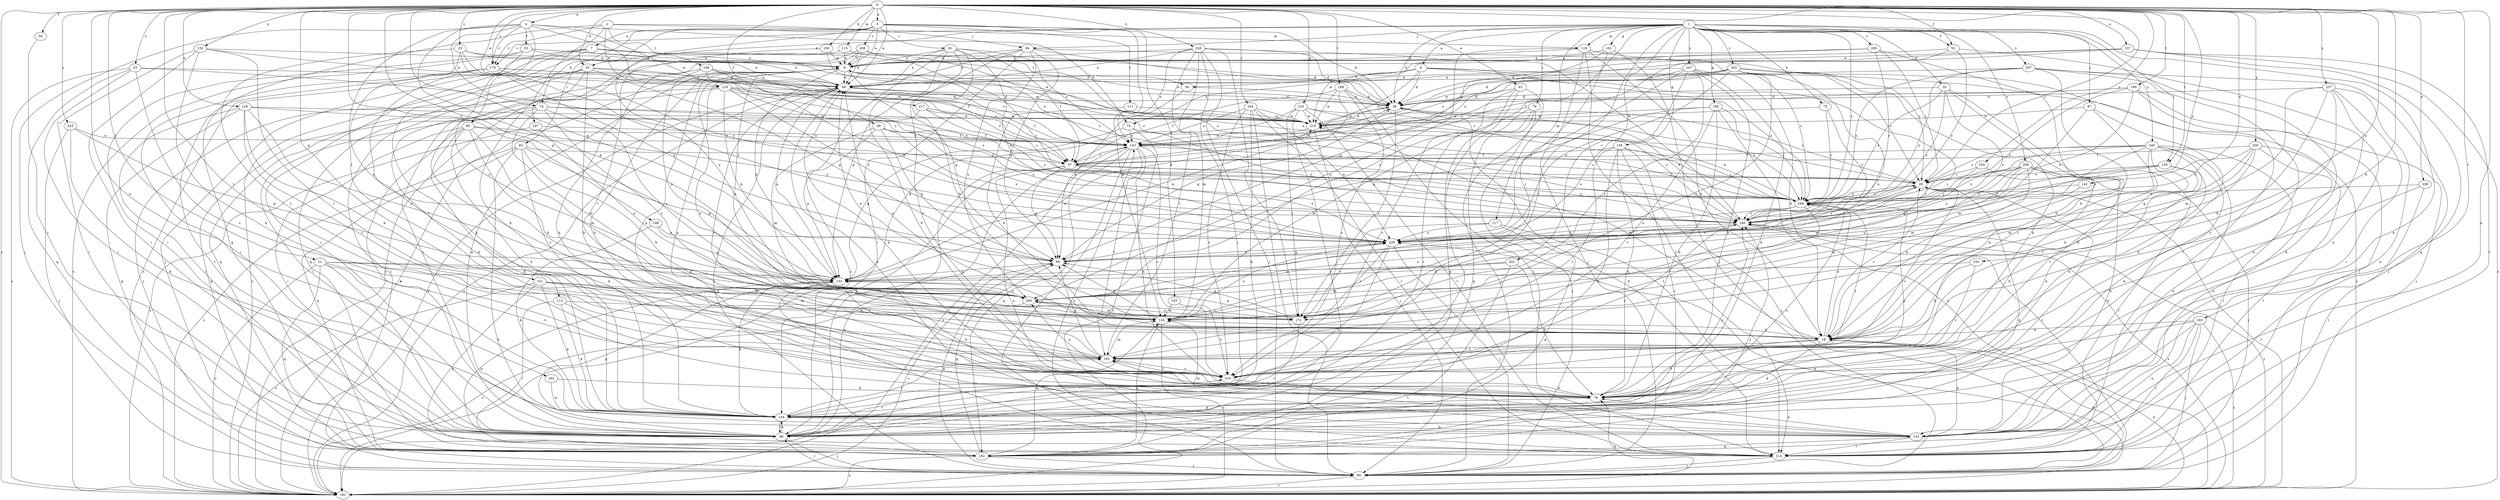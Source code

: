 strict digraph  {
0;
1;
2;
3;
4;
6;
7;
9;
18;
21;
23;
25;
29;
33;
35;
38;
43;
48;
49;
50;
52;
53;
56;
57;
66;
73;
74;
75;
76;
79;
81;
82;
85;
86;
87;
94;
95;
100;
103;
104;
105;
107;
109;
111;
113;
114;
115;
117;
119;
124;
126;
132;
133;
137;
142;
143;
151;
153;
155;
156;
160;
161;
162;
164;
170;
172;
181;
183;
188;
190;
191;
192;
198;
200;
201;
202;
205;
206;
207;
208;
210;
216;
217;
219;
220;
228;
229;
230;
233;
234;
237;
240;
243;
245;
247;
249;
0 -> 3  [label=a];
0 -> 4  [label=a];
0 -> 18  [label=b];
0 -> 21  [label=c];
0 -> 23  [label=c];
0 -> 25  [label=c];
0 -> 29  [label=c];
0 -> 33  [label=d];
0 -> 43  [label=e];
0 -> 48  [label=e];
0 -> 49  [label=f];
0 -> 50  [label=f];
0 -> 52  [label=f];
0 -> 66  [label=g];
0 -> 100  [label=k];
0 -> 105  [label=l];
0 -> 115  [label=m];
0 -> 126  [label=n];
0 -> 132  [label=n];
0 -> 133  [label=n];
0 -> 137  [label=o];
0 -> 142  [label=o];
0 -> 151  [label=p];
0 -> 153  [label=p];
0 -> 155  [label=q];
0 -> 164  [label=r];
0 -> 170  [label=r];
0 -> 181  [label=s];
0 -> 183  [label=t];
0 -> 188  [label=t];
0 -> 190  [label=t];
0 -> 191  [label=t];
0 -> 192  [label=u];
0 -> 198  [label=u];
0 -> 216  [label=w];
0 -> 220  [label=x];
0 -> 228  [label=x];
0 -> 230  [label=y];
0 -> 233  [label=y];
0 -> 234  [label=y];
0 -> 237  [label=y];
0 -> 240  [label=y];
0 -> 243  [label=z];
1 -> 6  [label=a];
1 -> 33  [label=d];
1 -> 35  [label=d];
1 -> 38  [label=d];
1 -> 52  [label=f];
1 -> 73  [label=h];
1 -> 79  [label=i];
1 -> 87  [label=j];
1 -> 94  [label=j];
1 -> 105  [label=l];
1 -> 117  [label=m];
1 -> 119  [label=m];
1 -> 133  [label=n];
1 -> 156  [label=q];
1 -> 160  [label=q];
1 -> 161  [label=q];
1 -> 170  [label=r];
1 -> 191  [label=t];
1 -> 200  [label=u];
1 -> 201  [label=v];
1 -> 202  [label=v];
1 -> 205  [label=v];
1 -> 206  [label=v];
1 -> 207  [label=v];
1 -> 245  [label=z];
1 -> 247  [label=z];
1 -> 249  [label=z];
2 -> 94  [label=j];
2 -> 107  [label=l];
2 -> 109  [label=l];
2 -> 119  [label=m];
2 -> 162  [label=q];
2 -> 170  [label=r];
2 -> 216  [label=w];
3 -> 7  [label=a];
3 -> 9  [label=a];
3 -> 38  [label=d];
3 -> 74  [label=h];
3 -> 81  [label=i];
3 -> 82  [label=i];
3 -> 103  [label=k];
3 -> 111  [label=l];
3 -> 124  [label=m];
3 -> 200  [label=u];
3 -> 208  [label=v];
4 -> 53  [label=f];
4 -> 74  [label=h];
4 -> 75  [label=h];
4 -> 85  [label=i];
4 -> 95  [label=j];
4 -> 113  [label=l];
4 -> 153  [label=p];
4 -> 170  [label=r];
4 -> 217  [label=w];
4 -> 240  [label=y];
6 -> 38  [label=d];
6 -> 48  [label=e];
6 -> 56  [label=f];
6 -> 75  [label=h];
6 -> 143  [label=o];
6 -> 172  [label=r];
6 -> 181  [label=s];
6 -> 249  [label=z];
7 -> 9  [label=a];
7 -> 56  [label=f];
7 -> 86  [label=i];
7 -> 95  [label=j];
7 -> 104  [label=k];
7 -> 181  [label=s];
7 -> 249  [label=z];
9 -> 48  [label=e];
9 -> 66  [label=g];
9 -> 76  [label=h];
9 -> 143  [label=o];
9 -> 153  [label=p];
9 -> 181  [label=s];
18 -> 29  [label=c];
18 -> 48  [label=e];
18 -> 76  [label=h];
18 -> 104  [label=k];
18 -> 133  [label=n];
18 -> 191  [label=t];
18 -> 219  [label=w];
18 -> 249  [label=z];
21 -> 86  [label=i];
21 -> 104  [label=k];
21 -> 124  [label=m];
21 -> 153  [label=p];
21 -> 162  [label=q];
21 -> 181  [label=s];
21 -> 210  [label=v];
23 -> 48  [label=e];
23 -> 86  [label=i];
23 -> 162  [label=q];
23 -> 181  [label=s];
23 -> 210  [label=v];
23 -> 249  [label=z];
25 -> 9  [label=a];
25 -> 48  [label=e];
25 -> 66  [label=g];
25 -> 191  [label=t];
25 -> 200  [label=u];
25 -> 240  [label=y];
29 -> 9  [label=a];
29 -> 162  [label=q];
29 -> 181  [label=s];
29 -> 210  [label=v];
29 -> 229  [label=x];
29 -> 249  [label=z];
33 -> 48  [label=e];
33 -> 66  [label=g];
33 -> 76  [label=h];
33 -> 86  [label=i];
33 -> 95  [label=j];
33 -> 162  [label=q];
33 -> 181  [label=s];
33 -> 219  [label=w];
35 -> 18  [label=b];
35 -> 38  [label=d];
35 -> 76  [label=h];
35 -> 229  [label=x];
35 -> 240  [label=y];
35 -> 249  [label=z];
38 -> 9  [label=a];
38 -> 29  [label=c];
38 -> 66  [label=g];
38 -> 172  [label=r];
38 -> 219  [label=w];
43 -> 38  [label=d];
43 -> 86  [label=i];
43 -> 95  [label=j];
43 -> 162  [label=q];
43 -> 210  [label=v];
48 -> 38  [label=d];
48 -> 57  [label=f];
48 -> 76  [label=h];
48 -> 95  [label=j];
48 -> 153  [label=p];
48 -> 181  [label=s];
48 -> 210  [label=v];
49 -> 66  [label=g];
49 -> 124  [label=m];
49 -> 143  [label=o];
49 -> 153  [label=p];
49 -> 229  [label=x];
49 -> 240  [label=y];
50 -> 86  [label=i];
52 -> 9  [label=a];
52 -> 57  [label=f];
52 -> 133  [label=n];
52 -> 240  [label=y];
53 -> 9  [label=a];
53 -> 48  [label=e];
53 -> 86  [label=i];
53 -> 181  [label=s];
53 -> 200  [label=u];
53 -> 219  [label=w];
56 -> 38  [label=d];
56 -> 66  [label=g];
57 -> 29  [label=c];
57 -> 38  [label=d];
57 -> 66  [label=g];
57 -> 104  [label=k];
57 -> 133  [label=n];
57 -> 181  [label=s];
57 -> 229  [label=x];
57 -> 240  [label=y];
66 -> 153  [label=p];
66 -> 181  [label=s];
66 -> 229  [label=x];
73 -> 219  [label=w];
73 -> 240  [label=y];
73 -> 249  [label=z];
74 -> 57  [label=f];
74 -> 86  [label=i];
74 -> 124  [label=m];
74 -> 162  [label=q];
74 -> 172  [label=r];
74 -> 200  [label=u];
74 -> 219  [label=w];
75 -> 143  [label=o];
75 -> 153  [label=p];
75 -> 181  [label=s];
75 -> 240  [label=y];
76 -> 9  [label=a];
76 -> 104  [label=k];
76 -> 249  [label=z];
79 -> 86  [label=i];
79 -> 95  [label=j];
79 -> 124  [label=m];
79 -> 162  [label=q];
79 -> 219  [label=w];
81 -> 9  [label=a];
81 -> 18  [label=b];
81 -> 48  [label=e];
81 -> 57  [label=f];
81 -> 76  [label=h];
81 -> 143  [label=o];
81 -> 181  [label=s];
81 -> 210  [label=v];
81 -> 229  [label=x];
82 -> 18  [label=b];
82 -> 57  [label=f];
82 -> 104  [label=k];
82 -> 133  [label=n];
82 -> 153  [label=p];
82 -> 162  [label=q];
82 -> 181  [label=s];
85 -> 18  [label=b];
85 -> 76  [label=h];
85 -> 86  [label=i];
85 -> 104  [label=k];
85 -> 124  [label=m];
85 -> 133  [label=n];
85 -> 143  [label=o];
85 -> 240  [label=y];
86 -> 9  [label=a];
86 -> 95  [label=j];
86 -> 104  [label=k];
86 -> 143  [label=o];
86 -> 153  [label=p];
86 -> 210  [label=v];
87 -> 76  [label=h];
87 -> 124  [label=m];
87 -> 191  [label=t];
87 -> 219  [label=w];
94 -> 9  [label=a];
94 -> 29  [label=c];
94 -> 48  [label=e];
94 -> 66  [label=g];
94 -> 86  [label=i];
94 -> 153  [label=p];
94 -> 200  [label=u];
94 -> 249  [label=z];
95 -> 18  [label=b];
95 -> 66  [label=g];
95 -> 86  [label=i];
95 -> 181  [label=s];
95 -> 240  [label=y];
100 -> 9  [label=a];
100 -> 191  [label=t];
100 -> 249  [label=z];
103 -> 124  [label=m];
103 -> 210  [label=v];
104 -> 86  [label=i];
104 -> 133  [label=n];
104 -> 191  [label=t];
104 -> 240  [label=y];
104 -> 249  [label=z];
105 -> 29  [label=c];
105 -> 76  [label=h];
105 -> 191  [label=t];
105 -> 200  [label=u];
105 -> 240  [label=y];
107 -> 143  [label=o];
107 -> 181  [label=s];
107 -> 200  [label=u];
109 -> 48  [label=e];
109 -> 143  [label=o];
109 -> 162  [label=q];
109 -> 200  [label=u];
109 -> 219  [label=w];
109 -> 229  [label=x];
111 -> 18  [label=b];
111 -> 219  [label=w];
113 -> 104  [label=k];
113 -> 114  [label=l];
113 -> 172  [label=r];
113 -> 210  [label=v];
114 -> 38  [label=d];
114 -> 95  [label=j];
114 -> 143  [label=o];
115 -> 9  [label=a];
115 -> 76  [label=h];
115 -> 249  [label=z];
117 -> 114  [label=l];
117 -> 162  [label=q];
117 -> 172  [label=r];
117 -> 229  [label=x];
119 -> 9  [label=a];
119 -> 18  [label=b];
119 -> 95  [label=j];
119 -> 114  [label=l];
119 -> 200  [label=u];
119 -> 249  [label=z];
124 -> 18  [label=b];
124 -> 48  [label=e];
124 -> 66  [label=g];
124 -> 162  [label=q];
124 -> 181  [label=s];
124 -> 229  [label=x];
126 -> 18  [label=b];
126 -> 57  [label=f];
126 -> 86  [label=i];
126 -> 162  [label=q];
126 -> 191  [label=t];
126 -> 200  [label=u];
126 -> 219  [label=w];
132 -> 9  [label=a];
132 -> 57  [label=f];
132 -> 76  [label=h];
132 -> 86  [label=i];
132 -> 114  [label=l];
132 -> 191  [label=t];
133 -> 48  [label=e];
133 -> 76  [label=h];
133 -> 114  [label=l];
133 -> 124  [label=m];
133 -> 162  [label=q];
133 -> 191  [label=t];
137 -> 9  [label=a];
137 -> 38  [label=d];
137 -> 114  [label=l];
137 -> 143  [label=o];
137 -> 162  [label=q];
137 -> 181  [label=s];
142 -> 124  [label=m];
142 -> 249  [label=z];
143 -> 29  [label=c];
143 -> 57  [label=f];
143 -> 76  [label=h];
143 -> 95  [label=j];
143 -> 162  [label=q];
143 -> 181  [label=s];
143 -> 191  [label=t];
143 -> 210  [label=v];
151 -> 18  [label=b];
151 -> 104  [label=k];
151 -> 124  [label=m];
151 -> 162  [label=q];
151 -> 181  [label=s];
151 -> 200  [label=u];
153 -> 29  [label=c];
153 -> 76  [label=h];
153 -> 104  [label=k];
153 -> 114  [label=l];
153 -> 200  [label=u];
153 -> 219  [label=w];
155 -> 86  [label=i];
155 -> 114  [label=l];
155 -> 153  [label=p];
155 -> 172  [label=r];
155 -> 219  [label=w];
155 -> 240  [label=y];
155 -> 249  [label=z];
156 -> 57  [label=f];
156 -> 76  [label=h];
156 -> 86  [label=i];
156 -> 95  [label=j];
156 -> 104  [label=k];
156 -> 210  [label=v];
156 -> 249  [label=z];
160 -> 66  [label=g];
160 -> 76  [label=h];
160 -> 181  [label=s];
160 -> 210  [label=v];
160 -> 219  [label=w];
160 -> 249  [label=z];
161 -> 9  [label=a];
161 -> 66  [label=g];
161 -> 95  [label=j];
161 -> 172  [label=r];
162 -> 29  [label=c];
162 -> 66  [label=g];
162 -> 95  [label=j];
162 -> 124  [label=m];
162 -> 153  [label=p];
162 -> 181  [label=s];
162 -> 240  [label=y];
164 -> 95  [label=j];
164 -> 104  [label=k];
164 -> 114  [label=l];
164 -> 143  [label=o];
164 -> 210  [label=v];
164 -> 219  [label=w];
164 -> 229  [label=x];
170 -> 48  [label=e];
170 -> 86  [label=i];
170 -> 114  [label=l];
170 -> 191  [label=t];
170 -> 219  [label=w];
170 -> 229  [label=x];
172 -> 9  [label=a];
172 -> 66  [label=g];
172 -> 86  [label=i];
172 -> 153  [label=p];
172 -> 200  [label=u];
181 -> 18  [label=b];
181 -> 48  [label=e];
181 -> 76  [label=h];
181 -> 229  [label=x];
181 -> 240  [label=y];
183 -> 18  [label=b];
183 -> 86  [label=i];
183 -> 95  [label=j];
183 -> 114  [label=l];
183 -> 133  [label=n];
183 -> 181  [label=s];
183 -> 210  [label=v];
188 -> 38  [label=d];
188 -> 57  [label=f];
188 -> 114  [label=l];
188 -> 153  [label=p];
188 -> 210  [label=v];
188 -> 219  [label=w];
190 -> 38  [label=d];
190 -> 95  [label=j];
190 -> 114  [label=l];
190 -> 143  [label=o];
190 -> 229  [label=x];
190 -> 240  [label=y];
191 -> 9  [label=a];
191 -> 66  [label=g];
191 -> 124  [label=m];
191 -> 210  [label=v];
192 -> 76  [label=h];
192 -> 104  [label=k];
198 -> 104  [label=k];
198 -> 153  [label=p];
198 -> 229  [label=x];
200 -> 124  [label=m];
200 -> 172  [label=r];
200 -> 181  [label=s];
201 -> 76  [label=h];
201 -> 86  [label=i];
201 -> 124  [label=m];
201 -> 153  [label=p];
202 -> 29  [label=c];
202 -> 38  [label=d];
202 -> 48  [label=e];
202 -> 76  [label=h];
202 -> 114  [label=l];
202 -> 143  [label=o];
202 -> 172  [label=r];
202 -> 200  [label=u];
202 -> 219  [label=w];
202 -> 229  [label=x];
205 -> 9  [label=a];
205 -> 29  [label=c];
205 -> 172  [label=r];
205 -> 219  [label=w];
205 -> 240  [label=y];
206 -> 18  [label=b];
206 -> 29  [label=c];
206 -> 66  [label=g];
206 -> 76  [label=h];
206 -> 114  [label=l];
206 -> 133  [label=n];
206 -> 200  [label=u];
206 -> 229  [label=x];
206 -> 240  [label=y];
207 -> 18  [label=b];
207 -> 48  [label=e];
207 -> 86  [label=i];
207 -> 95  [label=j];
207 -> 133  [label=n];
207 -> 240  [label=y];
207 -> 249  [label=z];
208 -> 9  [label=a];
208 -> 38  [label=d];
208 -> 48  [label=e];
208 -> 104  [label=k];
208 -> 181  [label=s];
208 -> 240  [label=y];
210 -> 9  [label=a];
210 -> 76  [label=h];
210 -> 191  [label=t];
210 -> 200  [label=u];
210 -> 240  [label=y];
210 -> 249  [label=z];
216 -> 38  [label=d];
216 -> 57  [label=f];
216 -> 95  [label=j];
216 -> 104  [label=k];
216 -> 143  [label=o];
216 -> 153  [label=p];
216 -> 229  [label=x];
216 -> 249  [label=z];
217 -> 29  [label=c];
217 -> 210  [label=v];
217 -> 219  [label=w];
217 -> 240  [label=y];
219 -> 38  [label=d];
219 -> 95  [label=j];
219 -> 143  [label=o];
220 -> 9  [label=a];
220 -> 38  [label=d];
220 -> 48  [label=e];
220 -> 86  [label=i];
220 -> 95  [label=j];
220 -> 124  [label=m];
220 -> 143  [label=o];
220 -> 172  [label=r];
220 -> 191  [label=t];
220 -> 240  [label=y];
228 -> 76  [label=h];
228 -> 114  [label=l];
228 -> 249  [label=z];
229 -> 66  [label=g];
229 -> 95  [label=j];
229 -> 104  [label=k];
229 -> 172  [label=r];
230 -> 18  [label=b];
230 -> 57  [label=f];
230 -> 66  [label=g];
230 -> 114  [label=l];
230 -> 124  [label=m];
230 -> 133  [label=n];
230 -> 249  [label=z];
233 -> 18  [label=b];
233 -> 153  [label=p];
233 -> 210  [label=v];
234 -> 29  [label=c];
234 -> 95  [label=j];
234 -> 249  [label=z];
237 -> 18  [label=b];
237 -> 38  [label=d];
237 -> 86  [label=i];
237 -> 104  [label=k];
237 -> 124  [label=m];
237 -> 133  [label=n];
237 -> 210  [label=v];
240 -> 38  [label=d];
240 -> 181  [label=s];
240 -> 200  [label=u];
240 -> 229  [label=x];
243 -> 95  [label=j];
243 -> 104  [label=k];
243 -> 143  [label=o];
243 -> 153  [label=p];
245 -> 18  [label=b];
245 -> 29  [label=c];
245 -> 57  [label=f];
245 -> 76  [label=h];
245 -> 104  [label=k];
245 -> 114  [label=l];
245 -> 124  [label=m];
245 -> 133  [label=n];
245 -> 191  [label=t];
245 -> 240  [label=y];
247 -> 18  [label=b];
247 -> 48  [label=e];
247 -> 76  [label=h];
247 -> 104  [label=k];
247 -> 143  [label=o];
247 -> 172  [label=r];
247 -> 200  [label=u];
247 -> 229  [label=x];
249 -> 29  [label=c];
249 -> 191  [label=t];
249 -> 219  [label=w];
249 -> 229  [label=x];
249 -> 240  [label=y];
}
